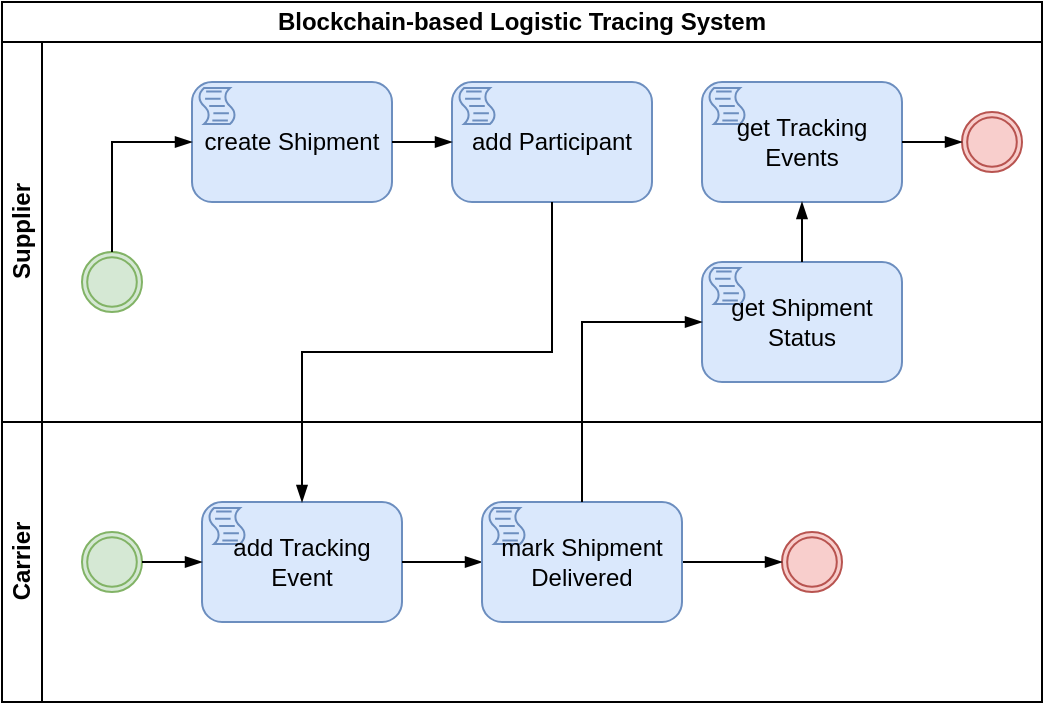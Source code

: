 <mxfile version="21.3.8" type="github">
  <diagram name="Page-1" id="SLoT1vQXno8aa5vxZDG2">
    <mxGraphModel dx="1050" dy="623" grid="1" gridSize="10" guides="1" tooltips="1" connect="1" arrows="1" fold="1" page="1" pageScale="1" pageWidth="850" pageHeight="1100" math="0" shadow="0">
      <root>
        <mxCell id="0" />
        <mxCell id="1" parent="0" />
        <mxCell id="345alWv5F7QS1rlE2LUR-1" value="Blockchain-based Logistic Tracing System" style="swimlane;html=1;childLayout=stackLayout;resizeParent=1;resizeParentMax=0;horizontal=1;startSize=20;horizontalStack=0;whiteSpace=wrap;" parent="1" vertex="1">
          <mxGeometry x="140" y="130" width="520" height="350" as="geometry" />
        </mxCell>
        <mxCell id="345alWv5F7QS1rlE2LUR-2" value="Supplier" style="swimlane;html=1;startSize=20;horizontal=0;" parent="345alWv5F7QS1rlE2LUR-1" vertex="1">
          <mxGeometry y="20" width="520" height="190" as="geometry" />
        </mxCell>
        <mxCell id="345alWv5F7QS1rlE2LUR-8" value="add Participant" style="points=[[0.25,0,0],[0.5,0,0],[0.75,0,0],[1,0.25,0],[1,0.5,0],[1,0.75,0],[0.75,1,0],[0.5,1,0],[0.25,1,0],[0,0.75,0],[0,0.5,0],[0,0.25,0]];shape=mxgraph.bpmn.task;whiteSpace=wrap;rectStyle=rounded;size=10;html=1;container=1;expand=0;collapsible=0;taskMarker=script;fillColor=#dae8fc;strokeColor=#6c8ebf;" parent="345alWv5F7QS1rlE2LUR-2" vertex="1">
          <mxGeometry x="225" y="20" width="100" height="60" as="geometry" />
        </mxCell>
        <mxCell id="345alWv5F7QS1rlE2LUR-6" value="create Shipment" style="points=[[0.25,0,0],[0.5,0,0],[0.75,0,0],[1,0.25,0],[1,0.5,0],[1,0.75,0],[0.75,1,0],[0.5,1,0],[0.25,1,0],[0,0.75,0],[0,0.5,0],[0,0.25,0]];shape=mxgraph.bpmn.task;whiteSpace=wrap;rectStyle=rounded;size=10;html=1;container=1;expand=0;collapsible=0;taskMarker=script;fillColor=#dae8fc;strokeColor=#6c8ebf;" parent="345alWv5F7QS1rlE2LUR-2" vertex="1">
          <mxGeometry x="95" y="20" width="100" height="60" as="geometry" />
        </mxCell>
        <mxCell id="345alWv5F7QS1rlE2LUR-9" value="get Shipment Status" style="points=[[0.25,0,0],[0.5,0,0],[0.75,0,0],[1,0.25,0],[1,0.5,0],[1,0.75,0],[0.75,1,0],[0.5,1,0],[0.25,1,0],[0,0.75,0],[0,0.5,0],[0,0.25,0]];shape=mxgraph.bpmn.task;whiteSpace=wrap;rectStyle=rounded;size=10;html=1;container=1;expand=0;collapsible=0;taskMarker=script;fillColor=#dae8fc;strokeColor=#6c8ebf;" parent="345alWv5F7QS1rlE2LUR-2" vertex="1">
          <mxGeometry x="350" y="110" width="100" height="60" as="geometry" />
        </mxCell>
        <mxCell id="345alWv5F7QS1rlE2LUR-13" value="" style="points=[[0.145,0.145,0],[0.5,0,0],[0.855,0.145,0],[1,0.5,0],[0.855,0.855,0],[0.5,1,0],[0.145,0.855,0],[0,0.5,0]];shape=mxgraph.bpmn.event;html=1;verticalLabelPosition=bottom;labelBackgroundColor=#ffffff;verticalAlign=top;align=center;perimeter=ellipsePerimeter;outlineConnect=0;aspect=fixed;outline=throwing;symbol=general;fillColor=#d5e8d4;strokeColor=#82b366;" parent="345alWv5F7QS1rlE2LUR-2" vertex="1">
          <mxGeometry x="40" y="105" width="30" height="30" as="geometry" />
        </mxCell>
        <mxCell id="345alWv5F7QS1rlE2LUR-14" value="" style="points=[[0.145,0.145,0],[0.5,0,0],[0.855,0.145,0],[1,0.5,0],[0.855,0.855,0],[0.5,1,0],[0.145,0.855,0],[0,0.5,0]];shape=mxgraph.bpmn.event;html=1;verticalLabelPosition=bottom;labelBackgroundColor=#ffffff;verticalAlign=top;align=center;perimeter=ellipsePerimeter;outlineConnect=0;aspect=fixed;outline=throwing;symbol=general;fillColor=#f8cecc;strokeColor=#b85450;" parent="345alWv5F7QS1rlE2LUR-2" vertex="1">
          <mxGeometry x="480" y="35" width="30" height="30" as="geometry" />
        </mxCell>
        <mxCell id="345alWv5F7QS1rlE2LUR-17" value="" style="edgeStyle=elbowEdgeStyle;fontSize=12;html=1;endArrow=blockThin;endFill=1;rounded=0;entryX=0;entryY=0.5;entryDx=0;entryDy=0;entryPerimeter=0;exitX=0.5;exitY=0;exitDx=0;exitDy=0;exitPerimeter=0;" parent="345alWv5F7QS1rlE2LUR-2" source="345alWv5F7QS1rlE2LUR-13" target="345alWv5F7QS1rlE2LUR-6" edge="1">
          <mxGeometry width="160" relative="1" as="geometry">
            <mxPoint x="70" y="95" as="sourcePoint" />
            <mxPoint x="375" y="160" as="targetPoint" />
            <Array as="points">
              <mxPoint x="55" y="80" />
            </Array>
          </mxGeometry>
        </mxCell>
        <mxCell id="345alWv5F7QS1rlE2LUR-19" value="" style="edgeStyle=orthogonalEdgeStyle;fontSize=12;html=1;endArrow=blockThin;endFill=1;rounded=0;entryX=0;entryY=0.5;entryDx=0;entryDy=0;entryPerimeter=0;exitX=1;exitY=0.5;exitDx=0;exitDy=0;exitPerimeter=0;" parent="345alWv5F7QS1rlE2LUR-2" source="345alWv5F7QS1rlE2LUR-6" target="345alWv5F7QS1rlE2LUR-8" edge="1">
          <mxGeometry width="160" relative="1" as="geometry">
            <mxPoint x="150" y="90" as="sourcePoint" />
            <mxPoint x="148" y="230" as="targetPoint" />
          </mxGeometry>
        </mxCell>
        <mxCell id="345alWv5F7QS1rlE2LUR-10" value="get Tracking Events" style="points=[[0.25,0,0],[0.5,0,0],[0.75,0,0],[1,0.25,0],[1,0.5,0],[1,0.75,0],[0.75,1,0],[0.5,1,0],[0.25,1,0],[0,0.75,0],[0,0.5,0],[0,0.25,0]];shape=mxgraph.bpmn.task;rectStyle=rounded;size=10;html=1;container=1;expand=0;collapsible=0;taskMarker=script;fillColor=#dae8fc;strokeColor=#6c8ebf;whiteSpace=wrap;" parent="345alWv5F7QS1rlE2LUR-2" vertex="1">
          <mxGeometry x="350" y="20" width="100" height="60" as="geometry" />
        </mxCell>
        <mxCell id="345alWv5F7QS1rlE2LUR-23" value="" style="edgeStyle=orthogonalEdgeStyle;fontSize=12;html=1;endArrow=blockThin;endFill=1;rounded=0;exitX=0.5;exitY=0;exitDx=0;exitDy=0;exitPerimeter=0;entryX=0.5;entryY=1;entryDx=0;entryDy=0;entryPerimeter=0;" parent="345alWv5F7QS1rlE2LUR-2" source="345alWv5F7QS1rlE2LUR-9" target="345alWv5F7QS1rlE2LUR-10" edge="1">
          <mxGeometry width="160" relative="1" as="geometry">
            <mxPoint x="335" y="60" as="sourcePoint" />
            <mxPoint x="365" y="60" as="targetPoint" />
            <Array as="points">
              <mxPoint x="400" y="100" />
              <mxPoint x="400" y="100" />
            </Array>
          </mxGeometry>
        </mxCell>
        <mxCell id="345alWv5F7QS1rlE2LUR-24" value="" style="edgeStyle=orthogonalEdgeStyle;fontSize=12;html=1;endArrow=blockThin;endFill=1;rounded=0;entryX=0;entryY=0.5;entryDx=0;entryDy=0;entryPerimeter=0;exitX=1;exitY=0.5;exitDx=0;exitDy=0;exitPerimeter=0;" parent="345alWv5F7QS1rlE2LUR-2" source="345alWv5F7QS1rlE2LUR-10" target="345alWv5F7QS1rlE2LUR-14" edge="1">
          <mxGeometry width="160" relative="1" as="geometry">
            <mxPoint x="350" y="140" as="sourcePoint" />
            <mxPoint x="415" y="120" as="targetPoint" />
          </mxGeometry>
        </mxCell>
        <mxCell id="345alWv5F7QS1rlE2LUR-3" value="Carrier" style="swimlane;html=1;startSize=20;horizontal=0;" parent="345alWv5F7QS1rlE2LUR-1" vertex="1">
          <mxGeometry y="210" width="520" height="140" as="geometry" />
        </mxCell>
        <mxCell id="345alWv5F7QS1rlE2LUR-15" value="" style="points=[[0.145,0.145,0],[0.5,0,0],[0.855,0.145,0],[1,0.5,0],[0.855,0.855,0],[0.5,1,0],[0.145,0.855,0],[0,0.5,0]];shape=mxgraph.bpmn.event;html=1;verticalLabelPosition=bottom;labelBackgroundColor=#ffffff;verticalAlign=top;align=center;perimeter=ellipsePerimeter;outlineConnect=0;aspect=fixed;outline=throwing;symbol=general;fillColor=#d5e8d4;strokeColor=#82b366;" parent="345alWv5F7QS1rlE2LUR-3" vertex="1">
          <mxGeometry x="40" y="55" width="30" height="30" as="geometry" />
        </mxCell>
        <mxCell id="345alWv5F7QS1rlE2LUR-16" value="" style="points=[[0.145,0.145,0],[0.5,0,0],[0.855,0.145,0],[1,0.5,0],[0.855,0.855,0],[0.5,1,0],[0.145,0.855,0],[0,0.5,0]];shape=mxgraph.bpmn.event;html=1;verticalLabelPosition=bottom;labelBackgroundColor=#ffffff;verticalAlign=top;align=center;perimeter=ellipsePerimeter;outlineConnect=0;aspect=fixed;outline=throwing;symbol=general;fillColor=#f8cecc;strokeColor=#b85450;" parent="345alWv5F7QS1rlE2LUR-3" vertex="1">
          <mxGeometry x="390" y="55" width="30" height="30" as="geometry" />
        </mxCell>
        <mxCell id="345alWv5F7QS1rlE2LUR-27" value="" style="edgeStyle=orthogonalEdgeStyle;fontSize=12;html=1;endArrow=blockThin;endFill=1;rounded=0;entryX=0;entryY=0.5;entryDx=0;entryDy=0;entryPerimeter=0;exitX=1;exitY=0.5;exitDx=0;exitDy=0;exitPerimeter=0;" parent="345alWv5F7QS1rlE2LUR-3" source="345alWv5F7QS1rlE2LUR-12" target="345alWv5F7QS1rlE2LUR-16" edge="1">
          <mxGeometry width="160" relative="1" as="geometry">
            <mxPoint x="200" y="70" as="sourcePoint" />
            <mxPoint x="106" y="80" as="targetPoint" />
          </mxGeometry>
        </mxCell>
        <mxCell id="VhC6U4KnkbSX5G0JfYQP-1" value="add Tracking Event" style="points=[[0.25,0,0],[0.5,0,0],[0.75,0,0],[1,0.25,0],[1,0.5,0],[1,0.75,0],[0.75,1,0],[0.5,1,0],[0.25,1,0],[0,0.75,0],[0,0.5,0],[0,0.25,0]];shape=mxgraph.bpmn.task;rectStyle=rounded;size=10;html=1;container=1;expand=0;collapsible=0;taskMarker=script;fillColor=#dae8fc;strokeColor=#6c8ebf;whiteSpace=wrap;" vertex="1" parent="345alWv5F7QS1rlE2LUR-3">
          <mxGeometry x="100" y="40" width="100" height="60" as="geometry" />
        </mxCell>
        <mxCell id="VhC6U4KnkbSX5G0JfYQP-3" value="" style="edgeStyle=orthogonalEdgeStyle;fontSize=12;html=1;endArrow=blockThin;endFill=1;rounded=0;entryX=0;entryY=0.5;entryDx=0;entryDy=0;entryPerimeter=0;exitX=1;exitY=0.5;exitDx=0;exitDy=0;exitPerimeter=0;" edge="1" parent="345alWv5F7QS1rlE2LUR-3" source="VhC6U4KnkbSX5G0JfYQP-1" target="345alWv5F7QS1rlE2LUR-12">
          <mxGeometry width="160" relative="1" as="geometry">
            <mxPoint x="340" y="410" as="sourcePoint" />
            <mxPoint x="590" y="410" as="targetPoint" />
          </mxGeometry>
        </mxCell>
        <mxCell id="345alWv5F7QS1rlE2LUR-12" value="mark Shipment Delivered" style="points=[[0.25,0,0],[0.5,0,0],[0.75,0,0],[1,0.25,0],[1,0.5,0],[1,0.75,0],[0.75,1,0],[0.5,1,0],[0.25,1,0],[0,0.75,0],[0,0.5,0],[0,0.25,0]];shape=mxgraph.bpmn.task;rectStyle=rounded;size=10;html=1;container=1;expand=0;collapsible=0;taskMarker=script;fillColor=#dae8fc;strokeColor=#6c8ebf;whiteSpace=wrap;" parent="345alWv5F7QS1rlE2LUR-3" vertex="1">
          <mxGeometry x="240" y="40" width="100" height="60" as="geometry" />
        </mxCell>
        <mxCell id="VhC6U4KnkbSX5G0JfYQP-6" value="" style="edgeStyle=orthogonalEdgeStyle;fontSize=12;html=1;endArrow=blockThin;endFill=1;rounded=0;exitX=1;exitY=0.5;exitDx=0;exitDy=0;exitPerimeter=0;entryX=0;entryY=0.5;entryDx=0;entryDy=0;entryPerimeter=0;" edge="1" parent="345alWv5F7QS1rlE2LUR-3" source="345alWv5F7QS1rlE2LUR-15" target="VhC6U4KnkbSX5G0JfYQP-1">
          <mxGeometry width="160" relative="1" as="geometry">
            <mxPoint x="210" y="80" as="sourcePoint" />
            <mxPoint x="100" y="70" as="targetPoint" />
          </mxGeometry>
        </mxCell>
        <mxCell id="VhC6U4KnkbSX5G0JfYQP-7" value="" style="edgeStyle=orthogonalEdgeStyle;fontSize=12;html=1;endArrow=blockThin;endFill=1;rounded=0;exitX=0.5;exitY=1;exitDx=0;exitDy=0;exitPerimeter=0;entryX=0.5;entryY=0;entryDx=0;entryDy=0;entryPerimeter=0;" edge="1" parent="345alWv5F7QS1rlE2LUR-1" source="345alWv5F7QS1rlE2LUR-8" target="VhC6U4KnkbSX5G0JfYQP-1">
          <mxGeometry width="160" relative="1" as="geometry">
            <mxPoint x="335" y="80" as="sourcePoint" />
            <mxPoint x="365" y="80" as="targetPoint" />
          </mxGeometry>
        </mxCell>
        <mxCell id="345alWv5F7QS1rlE2LUR-22" value="" style="edgeStyle=orthogonalEdgeStyle;fontSize=12;html=1;endArrow=blockThin;endFill=1;rounded=0;exitX=0.5;exitY=0;exitDx=0;exitDy=0;exitPerimeter=0;entryX=0;entryY=0.5;entryDx=0;entryDy=0;entryPerimeter=0;" parent="345alWv5F7QS1rlE2LUR-1" source="345alWv5F7QS1rlE2LUR-12" target="345alWv5F7QS1rlE2LUR-9" edge="1">
          <mxGeometry width="160" relative="1" as="geometry">
            <mxPoint x="185" y="260" as="sourcePoint" />
            <mxPoint x="285" y="110" as="targetPoint" />
          </mxGeometry>
        </mxCell>
      </root>
    </mxGraphModel>
  </diagram>
</mxfile>
